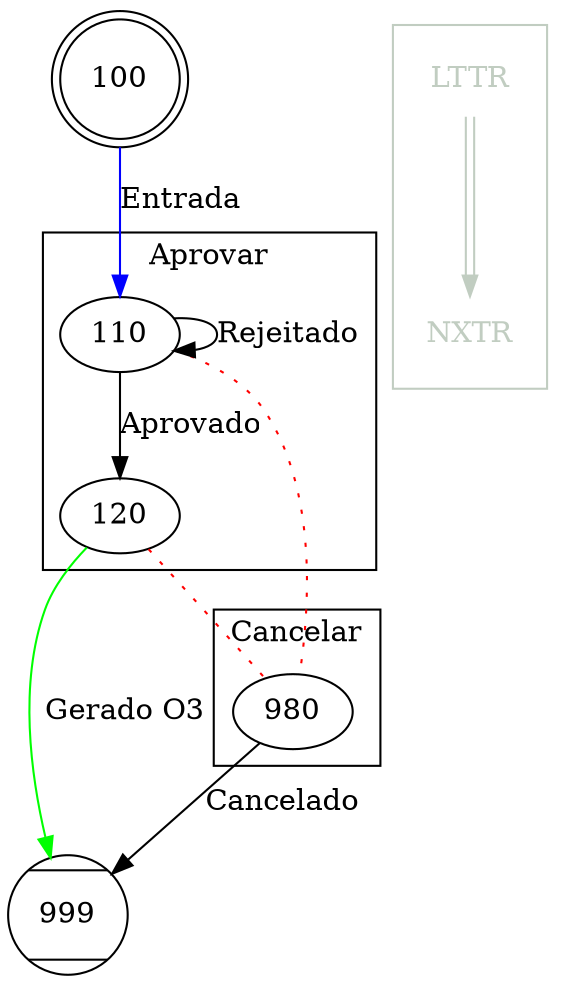 digraph {
    100 [shape=doublecircle];
    999 [shape=Mcircle];
    subgraph cluster_0 {
        color=honeydew3
        LTTR [shape=plaintext fontcolor=honeydew3]
        NXTR [shape=plaintext fontcolor=honeydew3]
        LTTR -> NXTR [color="honeydew3:invis:honeydew3"];
    }
    subgraph cluster_1 {
        label="Cancelar"
        980;
    }
    subgraph cluster_2 {
        label="Aprovar"
        110;
        120;
    }
    100 -> 110 [color="blue" label="Entrada"];
    110 -> 120 [label="Aprovado"];
    110 -> 110 [label="Rejeitado"];
    980 -> 999 [label="Cancelado"];
    120 -> 999 [color="green" label="Gerado O3"];
    110 -> 980 [color="red" style=dotted arrowhead=none];
    120 -> 980 [color="red" style=dotted arrowhead=none];
}